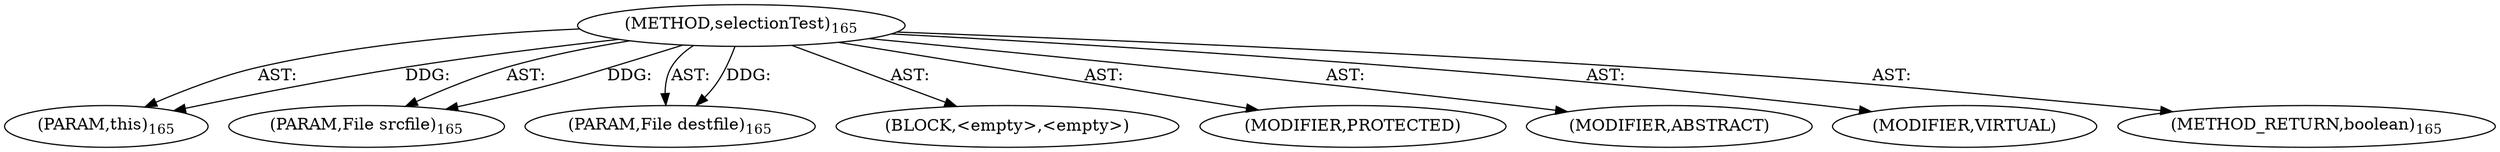 digraph "selectionTest" {  
"111669149701" [label = <(METHOD,selectionTest)<SUB>165</SUB>> ]
"115964117002" [label = <(PARAM,this)<SUB>165</SUB>> ]
"115964117003" [label = <(PARAM,File srcfile)<SUB>165</SUB>> ]
"115964117004" [label = <(PARAM,File destfile)<SUB>165</SUB>> ]
"25769803790" [label = <(BLOCK,&lt;empty&gt;,&lt;empty&gt;)> ]
"133143986190" [label = <(MODIFIER,PROTECTED)> ]
"133143986191" [label = <(MODIFIER,ABSTRACT)> ]
"133143986192" [label = <(MODIFIER,VIRTUAL)> ]
"128849018885" [label = <(METHOD_RETURN,boolean)<SUB>165</SUB>> ]
  "111669149701" -> "115964117002"  [ label = "AST: "] 
  "111669149701" -> "115964117003"  [ label = "AST: "] 
  "111669149701" -> "115964117004"  [ label = "AST: "] 
  "111669149701" -> "25769803790"  [ label = "AST: "] 
  "111669149701" -> "133143986190"  [ label = "AST: "] 
  "111669149701" -> "133143986191"  [ label = "AST: "] 
  "111669149701" -> "133143986192"  [ label = "AST: "] 
  "111669149701" -> "128849018885"  [ label = "AST: "] 
  "111669149701" -> "115964117002"  [ label = "DDG: "] 
  "111669149701" -> "115964117003"  [ label = "DDG: "] 
  "111669149701" -> "115964117004"  [ label = "DDG: "] 
}

